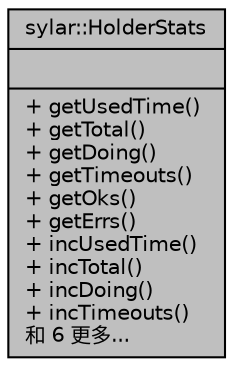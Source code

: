 digraph "sylar::HolderStats"
{
 // LATEX_PDF_SIZE
  edge [fontname="Helvetica",fontsize="10",labelfontname="Helvetica",labelfontsize="10"];
  node [fontname="Helvetica",fontsize="10",shape=record];
  Node1 [label="{sylar::HolderStats\n||+ getUsedTime()\l+ getTotal()\l+ getDoing()\l+ getTimeouts()\l+ getOks()\l+ getErrs()\l+ incUsedTime()\l+ incTotal()\l+ incDoing()\l+ incTimeouts()\l和 6 更多...\l}",height=0.2,width=0.4,color="black", fillcolor="grey75", style="filled", fontcolor="black",tooltip=" "];
}
